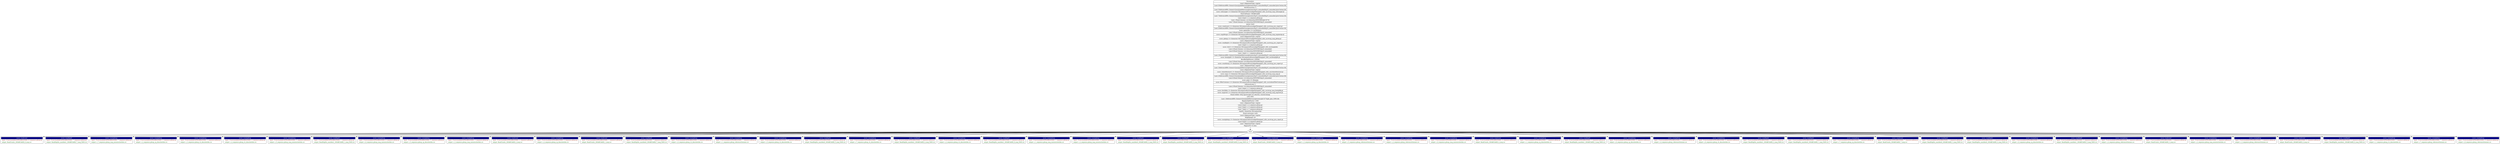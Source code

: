 digraph g {
"Parameters" [
shape = "Mrecord"
 label = "{ Parameters  | Lane.5.AlignmentType=regular | Lane.8.ReferenceBFA=/home/rcf-proj2/jak/bberman/genomes/hg18_unmasked/hg18_unmasked.plusContam.bfa | MinMismatches=2 | Lane.5.ReferenceBFA=/home/rcf-proj2/jak/bberman/genomes/hg18_unmasked/hg18_unmasked.plusContam.bfa | uscec::sol2sanger:1.0=/home/uec-00/ramjan/software/alignPileup/perl_utils_usc/wrap_maq_sol2sanger.pl | FlowCellName=300ABCAAXX | Lane.7.ReferenceBFA=/home/rcf-proj2/jak/bberman/genomes/hg18_unmasked/hg18_unmasked.plusContam.bfa | Lane.4.Input=s_4_sequence.pileup.gz | Lane.1.Eland.Genome=/srv/data/slxa/GENOMES/phi-X174/ | Lane.7.Eland.Genome=/srv/data/slxa/GENOMES/hg18_unmasked/ | queue=laird | uscec::readcount:1.0=/home/uec-00/ramjan/software/alignPileup/perl_utils_usc/wrap_java_report.pl | Lane.6.ReferenceBFA=/home/rcf-proj2/jak/bberman/genomes/hg18_unmasked/hg18_unmasked.plusContam.bfa | uscec::genecdax:1.0=/usr/bin/java | Lane.3.Eland.Genome=/srv/data/slxa/GENOMES/hg18_unmasked/ | uscec::mapMerge:1.0=/home/uec-00/ramjan/software/alignPileup/perl_utils_usc/wrap_maq_mapmerge.pl | Lane.8.AlignmentType=regular | uscec::pileup:1.0=/home/uec-00/ramjan/software/alignPileup/perl_utils_usc/wrap_maq_pileup.pl | Lane.2.AlignmentType=regular | uscec::readdepth:1.0=/home/uec-00/ramjan/software/alignPileup/perl_utils_usc/wrap_java_report.pl | Lane.3.Input=s_3_sequence.pileup.gz | uscec::chr21:1.0=/home/uec-00/ramjan/software/alignPileup/perl_utils_usc/maqindex | Lane.4.Eland.Genome=/srv/data/slxa/GENOMES/hg18_unmasked/ | Lane.8.Eland.Genome=/srv/data/slxa/GENOMES/hg18_unmasked/ | Lane.1.Input=s_1_sequence.pileup.gz | Lane.2.ReferenceBFA=/home/rcf-proj2/jak/bberman/genomes/hg18_unmasked/hg18_unmasked.plusContam.bfa | uscec::fastqSplit:1.0=/home/uec-00/ramjan/software/alignPileup/perl_utils_usc/fastqSplit.pl | BisulfiteSplitFactor=250000 | Lane.5.Eland.Genome=/srv/data/slxa/GENOMES/hg18_unmasked/ | uscec::countfastq:1.0=/home/uec-00/ramjan/software/alignPileup/perl_utils_usc/wrap_java_report.pl | Lane.1.AlignmentType=regular | Lane.3.ReferenceBFA=/home/rcf-proj2/jak/bberman/genomes/hg18_unmasked/hg18_unmasked.plusContam.bfa | Lane.4.AlignmentType=regular | uscec::remotebustard:1.0=/home/uec-00/ramjan/software/alignPileup/perl_utils_usc/remotebustard.pl | uscec::map:1.0=/home/uec-00/ramjan/software/alignPileup/perl_utils_usc/wrap_maq_map.pl | Lane.4.ReferenceBFA=/home/rcf-proj2/jak/bberman/genomes/hg18_unmasked/hg18_unmasked.plusContam.bfa | Lane.6.Eland.Genome=/srv/data/slxa/GENOMES/hg18_unmasked/ | uscec::gzip:1.0=/bin/gzip | uscec::filterContams:1.0=/home/uec-00/ramjan/software/alignPileup/perl_utils_usc/solexaFilterContams.pl | referenceLane=1 | Lane.2.Eland.Genome=/srv/data/slxa/GENOMES/hg18_unmasked/ | Lane.2.Input=s_2_sequence.pileup.gz | uscec::fast2bfq:1.0=/home/uec-00/ramjan/software/alignPileup/perl_utils_usc/wrap_maq_fastq2bfq.pl | uscec::mapview:1.0=/home/uec-00/ramjan/software/alignPileup/perl_utils_usc/wrap_maq_mapview.pl | Eland.webdir=http://gastorage2.usc.edu/slxa_runs/incoming/ | LFN=PFN | Lane.1.ReferenceBFA=/home/rcf-proj2/jak/bberman/genomes/phi-X174/phi_plus_SNPs.bfa | RegularSplitFactor=1000 | Lane.3.AlignmentType=regular | Lane.6.Input=s_6_sequence.pileup.gz | Lane.5.Input=s_5_sequence.pileup.gz | Lane.7.Input=s_7_sequence.pileup.gz | tmpDir=/home/uec-00/ramjan/tmp | Eland.username=zack | Lane.6.AlignmentType=regular | MaqPileupQ=30 | uscec::countpileup:1.0=/home/uec-00/ramjan/software/alignPileup/perl_utils_usc/wrap_java_report.pl | Lane.8.Input=s_8_sequence.pileup.gz | Lane.7.AlignmentType=regular | PegasusTC=tc.data}" ];
"readcount_300ABCAAXX8" [
shape = "Mrecord"
label =<<table border="0" cellborder="0" cellspacing="0" cellpadding="4"><tr><td bgcolor="navy"><font color="white">uscec::readcount</font></td></tr><tr><td align="left"><font color="brown4"> input: /Users/zack/devel/WorkflowDAX/s_8_sequence.pileup.gz</font></td></tr><tr><td align="left"><font color="darkgreen"> output: ReadCounts_300ABCAAXX_8_maq.csv</font></td></tr></table>> ];
"readdepth_300ABCAAXX715000" [
shape = "Mrecord"
label =<<table border="0" cellborder="0" cellspacing="0" cellpadding="4"><tr><td bgcolor="navy"><font color="white">uscec::readdepth</font></td></tr><tr><td align="left"><font color="brown4"> input: /Users/zack/devel/WorkflowDAX/s_7_sequence.pileup.gz</font></td></tr><tr><td align="left"><font color="darkgreen"> output: ReadDepths_maxIden1_300ABCAAXX_7_maq_5000.csv</font></td></tr></table>> ];
"countpileup_/Users/zack/devel/WorkflowDAX/s_7_sequence.pileup.gz" [
shape = "Mrecord"
label =<<table border="0" cellborder="0" cellspacing="0" cellpadding="4"><tr><td bgcolor="navy"><font color="white">uscec::countpileup</font></td></tr><tr><td align="left"><font color="brown4"> input: /Users/zack/devel/WorkflowDAX/s_7_sequence.pileup.gz</font></td></tr><tr><td align="left"><font color="darkgreen"> output: s_7_sequence.pileup_maq_mononucleotide.csv</font></td></tr></table>> ];
"countpileup_/Users/zack/devel/WorkflowDAX/s_2_sequence.pileup.gz-cgonly" [
shape = "Mrecord"
label =<<table border="0" cellborder="0" cellspacing="0" cellpadding="4"><tr><td bgcolor="navy"><font color="white">uscec::countpileup</font></td></tr><tr><td align="left"><font color="brown4"> input: /Users/zack/devel/WorkflowDAX/s_2_sequence.pileup.gz</font></td></tr><tr><td align="left"><font color="darkgreen"> output: s_2_sequence.pileup_cg_dinucleotide.csv</font></td></tr></table>> ];
"countpileup_/Users/zack/devel/WorkflowDAX/s_3_sequence.pileup.gz-chonly" [
shape = "Mrecord"
label =<<table border="0" cellborder="0" cellspacing="0" cellpadding="4"><tr><td bgcolor="navy"><font color="white">uscec::countpileup</font></td></tr><tr><td align="left"><font color="brown4"> input: /Users/zack/devel/WorkflowDAX/s_3_sequence.pileup.gz</font></td></tr><tr><td align="left"><font color="darkgreen"> output: s_3_sequence.pileup_ch_dinucleotide.csv</font></td></tr></table>> ];
"countpileup_/Users/zack/devel/WorkflowDAX/s_4_sequence.pileup.gz-chonly" [
shape = "Mrecord"
label =<<table border="0" cellborder="0" cellspacing="0" cellpadding="4"><tr><td bgcolor="navy"><font color="white">uscec::countpileup</font></td></tr><tr><td align="left"><font color="brown4"> input: /Users/zack/devel/WorkflowDAX/s_4_sequence.pileup.gz</font></td></tr><tr><td align="left"><font color="darkgreen"> output: s_4_sequence.pileup_ch_dinucleotide.csv</font></td></tr></table>> ];
"countpileup_/Users/zack/devel/WorkflowDAX/s_5_sequence.pileup.gz" [
shape = "Mrecord"
label =<<table border="0" cellborder="0" cellspacing="0" cellpadding="4"><tr><td bgcolor="navy"><font color="white">uscec::countpileup</font></td></tr><tr><td align="left"><font color="brown4"> input: /Users/zack/devel/WorkflowDAX/s_5_sequence.pileup.gz</font></td></tr><tr><td align="left"><font color="darkgreen"> output: s_5_sequence.pileup_maq_mononucleotide.csv</font></td></tr></table>> ];
"readdepth_300ABCAAXX115000" [
shape = "Mrecord"
label =<<table border="0" cellborder="0" cellspacing="0" cellpadding="4"><tr><td bgcolor="navy"><font color="white">uscec::readdepth</font></td></tr><tr><td align="left"><font color="brown4"> input: /Users/zack/devel/WorkflowDAX/s_1_sequence.pileup.gz</font></td></tr><tr><td align="left"><font color="darkgreen"> output: ReadDepths_maxIden1_300ABCAAXX_1_maq_5000.csv</font></td></tr></table>> ];
"countpileup_/Users/zack/devel/WorkflowDAX/s_6_sequence.pileup.gz" [
shape = "Mrecord"
label =<<table border="0" cellborder="0" cellspacing="0" cellpadding="4"><tr><td bgcolor="navy"><font color="white">uscec::countpileup</font></td></tr><tr><td align="left"><font color="brown4"> input: /Users/zack/devel/WorkflowDAX/s_6_sequence.pileup.gz</font></td></tr><tr><td align="left"><font color="darkgreen"> output: s_6_sequence.pileup_maq_mononucleotide.csv</font></td></tr></table>> ];
"countpileup_/Users/zack/devel/WorkflowDAX/s_5_sequence.pileup.gz-cgonly" [
shape = "Mrecord"
label =<<table border="0" cellborder="0" cellspacing="0" cellpadding="4"><tr><td bgcolor="navy"><font color="white">uscec::countpileup</font></td></tr><tr><td align="left"><font color="brown4"> input: /Users/zack/devel/WorkflowDAX/s_5_sequence.pileup.gz</font></td></tr><tr><td align="left"><font color="darkgreen"> output: s_5_sequence.pileup_cg_dinucleotide.csv</font></td></tr></table>> ];
"countpileup_/Users/zack/devel/WorkflowDAX/s_3_sequence.pileup.gz" [
shape = "Mrecord"
label =<<table border="0" cellborder="0" cellspacing="0" cellpadding="4"><tr><td bgcolor="navy"><font color="white">uscec::countpileup</font></td></tr><tr><td align="left"><font color="brown4"> input: /Users/zack/devel/WorkflowDAX/s_3_sequence.pileup.gz</font></td></tr><tr><td align="left"><font color="darkgreen"> output: s_3_sequence.pileup_maq_mononucleotide.csv</font></td></tr></table>> ];
"readcount_300ABCAAXX2" [
shape = "Mrecord"
label =<<table border="0" cellborder="0" cellspacing="0" cellpadding="4"><tr><td bgcolor="navy"><font color="white">uscec::readcount</font></td></tr><tr><td align="left"><font color="brown4"> input: /Users/zack/devel/WorkflowDAX/s_2_sequence.pileup.gz</font></td></tr><tr><td align="left"><font color="darkgreen"> output: ReadCounts_300ABCAAXX_2_maq.csv</font></td></tr></table>> ];
"countpileup_/Users/zack/devel/WorkflowDAX/s_4_sequence.pileup.gz-cgonly" [
shape = "Mrecord"
label =<<table border="0" cellborder="0" cellspacing="0" cellpadding="4"><tr><td bgcolor="navy"><font color="white">uscec::countpileup</font></td></tr><tr><td align="left"><font color="brown4"> input: /Users/zack/devel/WorkflowDAX/s_4_sequence.pileup.gz</font></td></tr><tr><td align="left"><font color="darkgreen"> output: s_4_sequence.pileup_cg_dinucleotide.csv</font></td></tr></table>> ];
"readcount_300ABCAAXX1" [
shape = "Mrecord"
label =<<table border="0" cellborder="0" cellspacing="0" cellpadding="4"><tr><td bgcolor="navy"><font color="white">uscec::readcount</font></td></tr><tr><td align="left"><font color="brown4"> input: /Users/zack/devel/WorkflowDAX/s_1_sequence.pileup.gz</font></td></tr><tr><td align="left"><font color="darkgreen"> output: ReadCounts_300ABCAAXX_1_maq.csv</font></td></tr></table>> ];
"readdepth_300ABCAAXX705000" [
shape = "Mrecord"
label =<<table border="0" cellborder="0" cellspacing="0" cellpadding="4"><tr><td bgcolor="navy"><font color="white">uscec::readdepth</font></td></tr><tr><td align="left"><font color="brown4"> input: /Users/zack/devel/WorkflowDAX/s_7_sequence.pileup.gz</font></td></tr><tr><td align="left"><font color="darkgreen"> output: ReadDepths_maxIden0_300ABCAAXX_7_maq_5000.csv</font></td></tr></table>> ];
"countpileup_/Users/zack/devel/WorkflowDAX/s_6_sequence.pileup.gz-chonly" [
shape = "Mrecord"
label =<<table border="0" cellborder="0" cellspacing="0" cellpadding="4"><tr><td bgcolor="navy"><font color="white">uscec::countpileup</font></td></tr><tr><td align="left"><font color="brown4"> input: /Users/zack/devel/WorkflowDAX/s_6_sequence.pileup.gz</font></td></tr><tr><td align="left"><font color="darkgreen"> output: s_6_sequence.pileup_ch_dinucleotide.csv</font></td></tr></table>> ];
"countpileup_/Users/zack/devel/WorkflowDAX/s_1_sequence.pileup.gz-refComposition" [
shape = "Mrecord"
label =<<table border="0" cellborder="0" cellspacing="0" cellpadding="4"><tr><td bgcolor="navy"><font color="white">uscec::countpileup</font></td></tr><tr><td align="left"><font color="brown4"> input: /Users/zack/devel/WorkflowDAX/s_1_sequence.pileup.gz</font></td></tr><tr><td align="left"><font color="darkgreen"> output: s_1_sequence.pileup_referenceGenome.csv</font></td></tr></table>> ];
"countpileup_/Users/zack/devel/WorkflowDAX/s_5_sequence.pileup.gz-chonly" [
shape = "Mrecord"
label =<<table border="0" cellborder="0" cellspacing="0" cellpadding="4"><tr><td bgcolor="navy"><font color="white">uscec::countpileup</font></td></tr><tr><td align="left"><font color="brown4"> input: /Users/zack/devel/WorkflowDAX/s_5_sequence.pileup.gz</font></td></tr><tr><td align="left"><font color="darkgreen"> output: s_5_sequence.pileup_ch_dinucleotide.csv</font></td></tr></table>> ];
"readdepth_300ABCAAXX505000" [
shape = "Mrecord"
label =<<table border="0" cellborder="0" cellspacing="0" cellpadding="4"><tr><td bgcolor="navy"><font color="white">uscec::readdepth</font></td></tr><tr><td align="left"><font color="brown4"> input: /Users/zack/devel/WorkflowDAX/s_5_sequence.pileup.gz</font></td></tr><tr><td align="left"><font color="darkgreen"> output: ReadDepths_maxIden0_300ABCAAXX_5_maq_5000.csv</font></td></tr></table>> ];
"countpileup_/Users/zack/devel/WorkflowDAX/s_7_sequence.pileup.gz-chonly" [
shape = "Mrecord"
label =<<table border="0" cellborder="0" cellspacing="0" cellpadding="4"><tr><td bgcolor="navy"><font color="white">uscec::countpileup</font></td></tr><tr><td align="left"><font color="brown4"> input: /Users/zack/devel/WorkflowDAX/s_7_sequence.pileup.gz</font></td></tr><tr><td align="left"><font color="darkgreen"> output: s_7_sequence.pileup_ch_dinucleotide.csv</font></td></tr></table>> ];
"readdepth_300ABCAAXX415000" [
shape = "Mrecord"
label =<<table border="0" cellborder="0" cellspacing="0" cellpadding="4"><tr><td bgcolor="navy"><font color="white">uscec::readdepth</font></td></tr><tr><td align="left"><font color="brown4"> input: /Users/zack/devel/WorkflowDAX/s_4_sequence.pileup.gz</font></td></tr><tr><td align="left"><font color="darkgreen"> output: ReadDepths_maxIden1_300ABCAAXX_4_maq_5000.csv</font></td></tr></table>> ];
"countpileup_/Users/zack/devel/WorkflowDAX/s_2_sequence.pileup.gz-chonly" [
shape = "Mrecord"
label =<<table border="0" cellborder="0" cellspacing="0" cellpadding="4"><tr><td bgcolor="navy"><font color="white">uscec::countpileup</font></td></tr><tr><td align="left"><font color="brown4"> input: /Users/zack/devel/WorkflowDAX/s_2_sequence.pileup.gz</font></td></tr><tr><td align="left"><font color="darkgreen"> output: s_2_sequence.pileup_ch_dinucleotide.csv</font></td></tr></table>> ];
"readdepth_300ABCAAXX815000" [
shape = "Mrecord"
label =<<table border="0" cellborder="0" cellspacing="0" cellpadding="4"><tr><td bgcolor="navy"><font color="white">uscec::readdepth</font></td></tr><tr><td align="left"><font color="brown4"> input: /Users/zack/devel/WorkflowDAX/s_8_sequence.pileup.gz</font></td></tr><tr><td align="left"><font color="darkgreen"> output: ReadDepths_maxIden1_300ABCAAXX_8_maq_5000.csv</font></td></tr></table>> ];
"countpileup_/Users/zack/devel/WorkflowDAX/s_1_sequence.pileup.gz" [
shape = "Mrecord"
label =<<table border="0" cellborder="0" cellspacing="0" cellpadding="4"><tr><td bgcolor="navy"><font color="white">uscec::countpileup</font></td></tr><tr><td align="left"><font color="brown4"> input: /Users/zack/devel/WorkflowDAX/s_1_sequence.pileup.gz</font></td></tr><tr><td align="left"><font color="darkgreen"> output: s_1_sequence.pileup_maq_mononucleotide.csv</font></td></tr></table>> ];
"countpileup_/Users/zack/devel/WorkflowDAX/s_4_sequence.pileup.gz" [
shape = "Mrecord"
label =<<table border="0" cellborder="0" cellspacing="0" cellpadding="4"><tr><td bgcolor="navy"><font color="white">uscec::countpileup</font></td></tr><tr><td align="left"><font color="brown4"> input: /Users/zack/devel/WorkflowDAX/s_4_sequence.pileup.gz</font></td></tr><tr><td align="left"><font color="darkgreen"> output: s_4_sequence.pileup_maq_mononucleotide.csv</font></td></tr></table>> ];
"readdepth_300ABCAAXX205000" [
shape = "Mrecord"
label =<<table border="0" cellborder="0" cellspacing="0" cellpadding="4"><tr><td bgcolor="navy"><font color="white">uscec::readdepth</font></td></tr><tr><td align="left"><font color="brown4"> input: /Users/zack/devel/WorkflowDAX/s_2_sequence.pileup.gz</font></td></tr><tr><td align="left"><font color="darkgreen"> output: ReadDepths_maxIden0_300ABCAAXX_2_maq_5000.csv</font></td></tr></table>> ];
"readdepth_300ABCAAXX605000" [
shape = "Mrecord"
label =<<table border="0" cellborder="0" cellspacing="0" cellpadding="4"><tr><td bgcolor="navy"><font color="white">uscec::readdepth</font></td></tr><tr><td align="left"><font color="brown4"> input: /Users/zack/devel/WorkflowDAX/s_6_sequence.pileup.gz</font></td></tr><tr><td align="left"><font color="darkgreen"> output: ReadDepths_maxIden0_300ABCAAXX_6_maq_5000.csv</font></td></tr></table>> ];
"readdepth_300ABCAAXX805000" [
shape = "Mrecord"
label =<<table border="0" cellborder="0" cellspacing="0" cellpadding="4"><tr><td bgcolor="navy"><font color="white">uscec::readdepth</font></td></tr><tr><td align="left"><font color="brown4"> input: /Users/zack/devel/WorkflowDAX/s_8_sequence.pileup.gz</font></td></tr><tr><td align="left"><font color="darkgreen"> output: ReadDepths_maxIden0_300ABCAAXX_8_maq_5000.csv</font></td></tr></table>> ];
"readcount_300ABCAAXX5" [
shape = "Mrecord"
label =<<table border="0" cellborder="0" cellspacing="0" cellpadding="4"><tr><td bgcolor="navy"><font color="white">uscec::readcount</font></td></tr><tr><td align="left"><font color="brown4"> input: /Users/zack/devel/WorkflowDAX/s_5_sequence.pileup.gz</font></td></tr><tr><td align="left"><font color="darkgreen"> output: ReadCounts_300ABCAAXX_5_maq.csv</font></td></tr></table>> ];
"countpileup_/Users/zack/devel/WorkflowDAX/s_3_sequence.pileup.gz-cgonly" [
shape = "Mrecord"
label =<<table border="0" cellborder="0" cellspacing="0" cellpadding="4"><tr><td bgcolor="navy"><font color="white">uscec::countpileup</font></td></tr><tr><td align="left"><font color="brown4"> input: /Users/zack/devel/WorkflowDAX/s_3_sequence.pileup.gz</font></td></tr><tr><td align="left"><font color="darkgreen"> output: s_3_sequence.pileup_cg_dinucleotide.csv</font></td></tr></table>> ];
"countpileup_/Users/zack/devel/WorkflowDAX/s_5_sequence.pileup.gz-refComposition" [
shape = "Mrecord"
label =<<table border="0" cellborder="0" cellspacing="0" cellpadding="4"><tr><td bgcolor="navy"><font color="white">uscec::countpileup</font></td></tr><tr><td align="left"><font color="brown4"> input: /Users/zack/devel/WorkflowDAX/s_5_sequence.pileup.gz</font></td></tr><tr><td align="left"><font color="darkgreen"> output: s_5_sequence.pileup_referenceGenome.csv</font></td></tr></table>> ];
"countpileup_/Users/zack/devel/WorkflowDAX/s_2_sequence.pileup.gz-refComposition" [
shape = "Mrecord"
label =<<table border="0" cellborder="0" cellspacing="0" cellpadding="4"><tr><td bgcolor="navy"><font color="white">uscec::countpileup</font></td></tr><tr><td align="left"><font color="brown4"> input: /Users/zack/devel/WorkflowDAX/s_2_sequence.pileup.gz</font></td></tr><tr><td align="left"><font color="darkgreen"> output: s_2_sequence.pileup_referenceGenome.csv</font></td></tr></table>> ];
"countpileup_/Users/zack/devel/WorkflowDAX/s_8_sequence.pileup.gz" [
shape = "Mrecord"
label =<<table border="0" cellborder="0" cellspacing="0" cellpadding="4"><tr><td bgcolor="navy"><font color="white">uscec::countpileup</font></td></tr><tr><td align="left"><font color="brown4"> input: /Users/zack/devel/WorkflowDAX/s_8_sequence.pileup.gz</font></td></tr><tr><td align="left"><font color="darkgreen"> output: s_8_sequence.pileup_maq_mononucleotide.csv</font></td></tr></table>> ];
"readcount_300ABCAAXX4" [
shape = "Mrecord"
label =<<table border="0" cellborder="0" cellspacing="0" cellpadding="4"><tr><td bgcolor="navy"><font color="white">uscec::readcount</font></td></tr><tr><td align="left"><font color="brown4"> input: /Users/zack/devel/WorkflowDAX/s_4_sequence.pileup.gz</font></td></tr><tr><td align="left"><font color="darkgreen"> output: ReadCounts_300ABCAAXX_4_maq.csv</font></td></tr></table>> ];
"countpileup_/Users/zack/devel/WorkflowDAX/s_1_sequence.pileup.gz-cgonly" [
shape = "Mrecord"
label =<<table border="0" cellborder="0" cellspacing="0" cellpadding="4"><tr><td bgcolor="navy"><font color="white">uscec::countpileup</font></td></tr><tr><td align="left"><font color="brown4"> input: /Users/zack/devel/WorkflowDAX/s_1_sequence.pileup.gz</font></td></tr><tr><td align="left"><font color="darkgreen"> output: s_1_sequence.pileup_cg_dinucleotide.csv</font></td></tr></table>> ];
"readdepth_300ABCAAXX315000" [
shape = "Mrecord"
label =<<table border="0" cellborder="0" cellspacing="0" cellpadding="4"><tr><td bgcolor="navy"><font color="white">uscec::readdepth</font></td></tr><tr><td align="left"><font color="brown4"> input: /Users/zack/devel/WorkflowDAX/s_3_sequence.pileup.gz</font></td></tr><tr><td align="left"><font color="darkgreen"> output: ReadDepths_maxIden1_300ABCAAXX_3_maq_5000.csv</font></td></tr></table>> ];
"countpileup_/Users/zack/devel/WorkflowDAX/s_6_sequence.pileup.gz-cgonly" [
shape = "Mrecord"
label =<<table border="0" cellborder="0" cellspacing="0" cellpadding="4"><tr><td bgcolor="navy"><font color="white">uscec::countpileup</font></td></tr><tr><td align="left"><font color="brown4"> input: /Users/zack/devel/WorkflowDAX/s_6_sequence.pileup.gz</font></td></tr><tr><td align="left"><font color="darkgreen"> output: s_6_sequence.pileup_cg_dinucleotide.csv</font></td></tr></table>> ];
"countpileup_/Users/zack/devel/WorkflowDAX/s_6_sequence.pileup.gz-refComposition" [
shape = "Mrecord"
label =<<table border="0" cellborder="0" cellspacing="0" cellpadding="4"><tr><td bgcolor="navy"><font color="white">uscec::countpileup</font></td></tr><tr><td align="left"><font color="brown4"> input: /Users/zack/devel/WorkflowDAX/s_6_sequence.pileup.gz</font></td></tr><tr><td align="left"><font color="darkgreen"> output: s_6_sequence.pileup_referenceGenome.csv</font></td></tr></table>> ];
"countpileup_/Users/zack/devel/WorkflowDAX/s_8_sequence.pileup.gz-chonly" [
shape = "Mrecord"
label =<<table border="0" cellborder="0" cellspacing="0" cellpadding="4"><tr><td bgcolor="navy"><font color="white">uscec::countpileup</font></td></tr><tr><td align="left"><font color="brown4"> input: /Users/zack/devel/WorkflowDAX/s_8_sequence.pileup.gz</font></td></tr><tr><td align="left"><font color="darkgreen"> output: s_8_sequence.pileup_ch_dinucleotide.csv</font></td></tr></table>> ];
"readdepth_300ABCAAXX215000" [
shape = "Mrecord"
label =<<table border="0" cellborder="0" cellspacing="0" cellpadding="4"><tr><td bgcolor="navy"><font color="white">uscec::readdepth</font></td></tr><tr><td align="left"><font color="brown4"> input: /Users/zack/devel/WorkflowDAX/s_2_sequence.pileup.gz</font></td></tr><tr><td align="left"><font color="darkgreen"> output: ReadDepths_maxIden1_300ABCAAXX_2_maq_5000.csv</font></td></tr></table>> ];
"readdepth_300ABCAAXX105000" [
shape = "Mrecord"
label =<<table border="0" cellborder="0" cellspacing="0" cellpadding="4"><tr><td bgcolor="navy"><font color="white">uscec::readdepth</font></td></tr><tr><td align="left"><font color="brown4"> input: /Users/zack/devel/WorkflowDAX/s_1_sequence.pileup.gz</font></td></tr><tr><td align="left"><font color="darkgreen"> output: ReadDepths_maxIden0_300ABCAAXX_1_maq_5000.csv</font></td></tr></table>> ];
"countpileup_/Users/zack/devel/WorkflowDAX/s_7_sequence.pileup.gz-cgonly" [
shape = "Mrecord"
label =<<table border="0" cellborder="0" cellspacing="0" cellpadding="4"><tr><td bgcolor="navy"><font color="white">uscec::countpileup</font></td></tr><tr><td align="left"><font color="brown4"> input: /Users/zack/devel/WorkflowDAX/s_7_sequence.pileup.gz</font></td></tr><tr><td align="left"><font color="darkgreen"> output: s_7_sequence.pileup_cg_dinucleotide.csv</font></td></tr></table>> ];
"readcount_300ABCAAXX7" [
shape = "Mrecord"
label =<<table border="0" cellborder="0" cellspacing="0" cellpadding="4"><tr><td bgcolor="navy"><font color="white">uscec::readcount</font></td></tr><tr><td align="left"><font color="brown4"> input: /Users/zack/devel/WorkflowDAX/s_7_sequence.pileup.gz</font></td></tr><tr><td align="left"><font color="darkgreen"> output: ReadCounts_300ABCAAXX_7_maq.csv</font></td></tr></table>> ];
"readdepth_300ABCAAXX305000" [
shape = "Mrecord"
label =<<table border="0" cellborder="0" cellspacing="0" cellpadding="4"><tr><td bgcolor="navy"><font color="white">uscec::readdepth</font></td></tr><tr><td align="left"><font color="brown4"> input: /Users/zack/devel/WorkflowDAX/s_3_sequence.pileup.gz</font></td></tr><tr><td align="left"><font color="darkgreen"> output: ReadDepths_maxIden0_300ABCAAXX_3_maq_5000.csv</font></td></tr></table>> ];
"readdepth_300ABCAAXX405000" [
shape = "Mrecord"
label =<<table border="0" cellborder="0" cellspacing="0" cellpadding="4"><tr><td bgcolor="navy"><font color="white">uscec::readdepth</font></td></tr><tr><td align="left"><font color="brown4"> input: /Users/zack/devel/WorkflowDAX/s_4_sequence.pileup.gz</font></td></tr><tr><td align="left"><font color="darkgreen"> output: ReadDepths_maxIden0_300ABCAAXX_4_maq_5000.csv</font></td></tr></table>> ];
"countpileup_/Users/zack/devel/WorkflowDAX/s_8_sequence.pileup.gz-cgonly" [
shape = "Mrecord"
label =<<table border="0" cellborder="0" cellspacing="0" cellpadding="4"><tr><td bgcolor="navy"><font color="white">uscec::countpileup</font></td></tr><tr><td align="left"><font color="brown4"> input: /Users/zack/devel/WorkflowDAX/s_8_sequence.pileup.gz</font></td></tr><tr><td align="left"><font color="darkgreen"> output: s_8_sequence.pileup_cg_dinucleotide.csv</font></td></tr></table>> ];
"readdepth_300ABCAAXX515000" [
shape = "Mrecord"
label =<<table border="0" cellborder="0" cellspacing="0" cellpadding="4"><tr><td bgcolor="navy"><font color="white">uscec::readdepth</font></td></tr><tr><td align="left"><font color="brown4"> input: /Users/zack/devel/WorkflowDAX/s_5_sequence.pileup.gz</font></td></tr><tr><td align="left"><font color="darkgreen"> output: ReadDepths_maxIden1_300ABCAAXX_5_maq_5000.csv</font></td></tr></table>> ];
"countpileup_/Users/zack/devel/WorkflowDAX/s_4_sequence.pileup.gz-refComposition" [
shape = "Mrecord"
label =<<table border="0" cellborder="0" cellspacing="0" cellpadding="4"><tr><td bgcolor="navy"><font color="white">uscec::countpileup</font></td></tr><tr><td align="left"><font color="brown4"> input: /Users/zack/devel/WorkflowDAX/s_4_sequence.pileup.gz</font></td></tr><tr><td align="left"><font color="darkgreen"> output: s_4_sequence.pileup_referenceGenome.csv</font></td></tr></table>> ];
"readcount_300ABCAAXX3" [
shape = "Mrecord"
label =<<table border="0" cellborder="0" cellspacing="0" cellpadding="4"><tr><td bgcolor="navy"><font color="white">uscec::readcount</font></td></tr><tr><td align="left"><font color="brown4"> input: /Users/zack/devel/WorkflowDAX/s_3_sequence.pileup.gz</font></td></tr><tr><td align="left"><font color="darkgreen"> output: ReadCounts_300ABCAAXX_3_maq.csv</font></td></tr></table>> ];
"countpileup_/Users/zack/devel/WorkflowDAX/s_2_sequence.pileup.gz" [
shape = "Mrecord"
label =<<table border="0" cellborder="0" cellspacing="0" cellpadding="4"><tr><td bgcolor="navy"><font color="white">uscec::countpileup</font></td></tr><tr><td align="left"><font color="brown4"> input: /Users/zack/devel/WorkflowDAX/s_2_sequence.pileup.gz</font></td></tr><tr><td align="left"><font color="darkgreen"> output: s_2_sequence.pileup_maq_mononucleotide.csv</font></td></tr></table>> ];
"countpileup_/Users/zack/devel/WorkflowDAX/s_3_sequence.pileup.gz-refComposition" [
shape = "Mrecord"
label =<<table border="0" cellborder="0" cellspacing="0" cellpadding="4"><tr><td bgcolor="navy"><font color="white">uscec::countpileup</font></td></tr><tr><td align="left"><font color="brown4"> input: /Users/zack/devel/WorkflowDAX/s_3_sequence.pileup.gz</font></td></tr><tr><td align="left"><font color="darkgreen"> output: s_3_sequence.pileup_referenceGenome.csv</font></td></tr></table>> ];
"readcount_300ABCAAXX6" [
shape = "Mrecord"
label =<<table border="0" cellborder="0" cellspacing="0" cellpadding="4"><tr><td bgcolor="navy"><font color="white">uscec::readcount</font></td></tr><tr><td align="left"><font color="brown4"> input: /Users/zack/devel/WorkflowDAX/s_6_sequence.pileup.gz</font></td></tr><tr><td align="left"><font color="darkgreen"> output: ReadCounts_300ABCAAXX_6_maq.csv</font></td></tr></table>> ];
"readdepth_300ABCAAXX615000" [
shape = "Mrecord"
label =<<table border="0" cellborder="0" cellspacing="0" cellpadding="4"><tr><td bgcolor="navy"><font color="white">uscec::readdepth</font></td></tr><tr><td align="left"><font color="brown4"> input: /Users/zack/devel/WorkflowDAX/s_6_sequence.pileup.gz</font></td></tr><tr><td align="left"><font color="darkgreen"> output: ReadDepths_maxIden1_300ABCAAXX_6_maq_5000.csv</font></td></tr></table>> ];
"countpileup_/Users/zack/devel/WorkflowDAX/s_1_sequence.pileup.gz-chonly" [
shape = "Mrecord"
label =<<table border="0" cellborder="0" cellspacing="0" cellpadding="4"><tr><td bgcolor="navy"><font color="white">uscec::countpileup</font></td></tr><tr><td align="left"><font color="brown4"> input: /Users/zack/devel/WorkflowDAX/s_1_sequence.pileup.gz</font></td></tr><tr><td align="left"><font color="darkgreen"> output: s_1_sequence.pileup_ch_dinucleotide.csv</font></td></tr></table>> ];
"countpileup_/Users/zack/devel/WorkflowDAX/s_7_sequence.pileup.gz-refComposition" [
shape = "Mrecord"
label =<<table border="0" cellborder="0" cellspacing="0" cellpadding="4"><tr><td bgcolor="navy"><font color="white">uscec::countpileup</font></td></tr><tr><td align="left"><font color="brown4"> input: /Users/zack/devel/WorkflowDAX/s_7_sequence.pileup.gz</font></td></tr><tr><td align="left"><font color="darkgreen"> output: s_7_sequence.pileup_referenceGenome.csv</font></td></tr></table>> ];
"countpileup_/Users/zack/devel/WorkflowDAX/s_8_sequence.pileup.gz-refComposition" [
shape = "Mrecord"
label =<<table border="0" cellborder="0" cellspacing="0" cellpadding="4"><tr><td bgcolor="navy"><font color="white">uscec::countpileup</font></td></tr><tr><td align="left"><font color="brown4"> input: /Users/zack/devel/WorkflowDAX/s_8_sequence.pileup.gz</font></td></tr><tr><td align="left"><font color="darkgreen"> output: s_8_sequence.pileup_referenceGenome.csv</font></td></tr></table>> ];
Start -> "readcount_300ABCAAXX8"
Start -> "readdepth_300ABCAAXX715000"
Start -> "countpileup_/Users/zack/devel/WorkflowDAX/s_7_sequence.pileup.gz"
Start -> "countpileup_/Users/zack/devel/WorkflowDAX/s_2_sequence.pileup.gz-cgonly"
Start -> "countpileup_/Users/zack/devel/WorkflowDAX/s_3_sequence.pileup.gz-chonly"
Start -> "countpileup_/Users/zack/devel/WorkflowDAX/s_4_sequence.pileup.gz-chonly"
Start -> "countpileup_/Users/zack/devel/WorkflowDAX/s_5_sequence.pileup.gz"
Start -> "readdepth_300ABCAAXX115000"
Start -> "countpileup_/Users/zack/devel/WorkflowDAX/s_6_sequence.pileup.gz"
Start -> "countpileup_/Users/zack/devel/WorkflowDAX/s_5_sequence.pileup.gz-cgonly"
Start -> "countpileup_/Users/zack/devel/WorkflowDAX/s_3_sequence.pileup.gz"
Start -> "readcount_300ABCAAXX2"
Start -> "countpileup_/Users/zack/devel/WorkflowDAX/s_4_sequence.pileup.gz-cgonly"
Start -> "readcount_300ABCAAXX1"
Start -> "readdepth_300ABCAAXX705000"
Start -> "countpileup_/Users/zack/devel/WorkflowDAX/s_6_sequence.pileup.gz-chonly"
Start -> "countpileup_/Users/zack/devel/WorkflowDAX/s_1_sequence.pileup.gz-refComposition"
Start -> "countpileup_/Users/zack/devel/WorkflowDAX/s_5_sequence.pileup.gz-chonly"
Start -> "readdepth_300ABCAAXX505000"
Start -> "countpileup_/Users/zack/devel/WorkflowDAX/s_7_sequence.pileup.gz-chonly"
Start -> "readdepth_300ABCAAXX415000"
Start -> "countpileup_/Users/zack/devel/WorkflowDAX/s_2_sequence.pileup.gz-chonly"
Start -> "readdepth_300ABCAAXX815000"
Start -> "countpileup_/Users/zack/devel/WorkflowDAX/s_1_sequence.pileup.gz"
Start -> "countpileup_/Users/zack/devel/WorkflowDAX/s_4_sequence.pileup.gz"
Start -> "readdepth_300ABCAAXX205000"
Start -> "readdepth_300ABCAAXX605000"
Start -> "readdepth_300ABCAAXX805000"
Start -> "readcount_300ABCAAXX5"
Start -> "countpileup_/Users/zack/devel/WorkflowDAX/s_3_sequence.pileup.gz-cgonly"
Start -> "countpileup_/Users/zack/devel/WorkflowDAX/s_5_sequence.pileup.gz-refComposition"
Start -> "countpileup_/Users/zack/devel/WorkflowDAX/s_2_sequence.pileup.gz-refComposition"
Start -> "countpileup_/Users/zack/devel/WorkflowDAX/s_8_sequence.pileup.gz"
Start -> "readcount_300ABCAAXX4"
Start -> "countpileup_/Users/zack/devel/WorkflowDAX/s_1_sequence.pileup.gz-cgonly"
Start -> "readdepth_300ABCAAXX315000"
Start -> "countpileup_/Users/zack/devel/WorkflowDAX/s_6_sequence.pileup.gz-cgonly"
Start -> "countpileup_/Users/zack/devel/WorkflowDAX/s_6_sequence.pileup.gz-refComposition"
Start -> "countpileup_/Users/zack/devel/WorkflowDAX/s_8_sequence.pileup.gz-chonly"
Start -> "readdepth_300ABCAAXX215000"
Start -> "readdepth_300ABCAAXX105000"
Start -> "countpileup_/Users/zack/devel/WorkflowDAX/s_7_sequence.pileup.gz-cgonly"
Start -> "readcount_300ABCAAXX7"
Start -> "readdepth_300ABCAAXX305000"
Start -> "readdepth_300ABCAAXX405000"
Start -> "countpileup_/Users/zack/devel/WorkflowDAX/s_8_sequence.pileup.gz-cgonly"
Start -> "readdepth_300ABCAAXX515000"
Start -> "countpileup_/Users/zack/devel/WorkflowDAX/s_4_sequence.pileup.gz-refComposition"
Start -> "readcount_300ABCAAXX3"
Start -> "countpileup_/Users/zack/devel/WorkflowDAX/s_2_sequence.pileup.gz"
Start -> "countpileup_/Users/zack/devel/WorkflowDAX/s_3_sequence.pileup.gz-refComposition"
Start -> "readcount_300ABCAAXX6"
Start -> "readdepth_300ABCAAXX615000"
Start -> "countpileup_/Users/zack/devel/WorkflowDAX/s_1_sequence.pileup.gz-chonly"
Start -> "countpileup_/Users/zack/devel/WorkflowDAX/s_7_sequence.pileup.gz-refComposition"
Start -> "countpileup_/Users/zack/devel/WorkflowDAX/s_8_sequence.pileup.gz-refComposition"
Parameters -> Start
}
